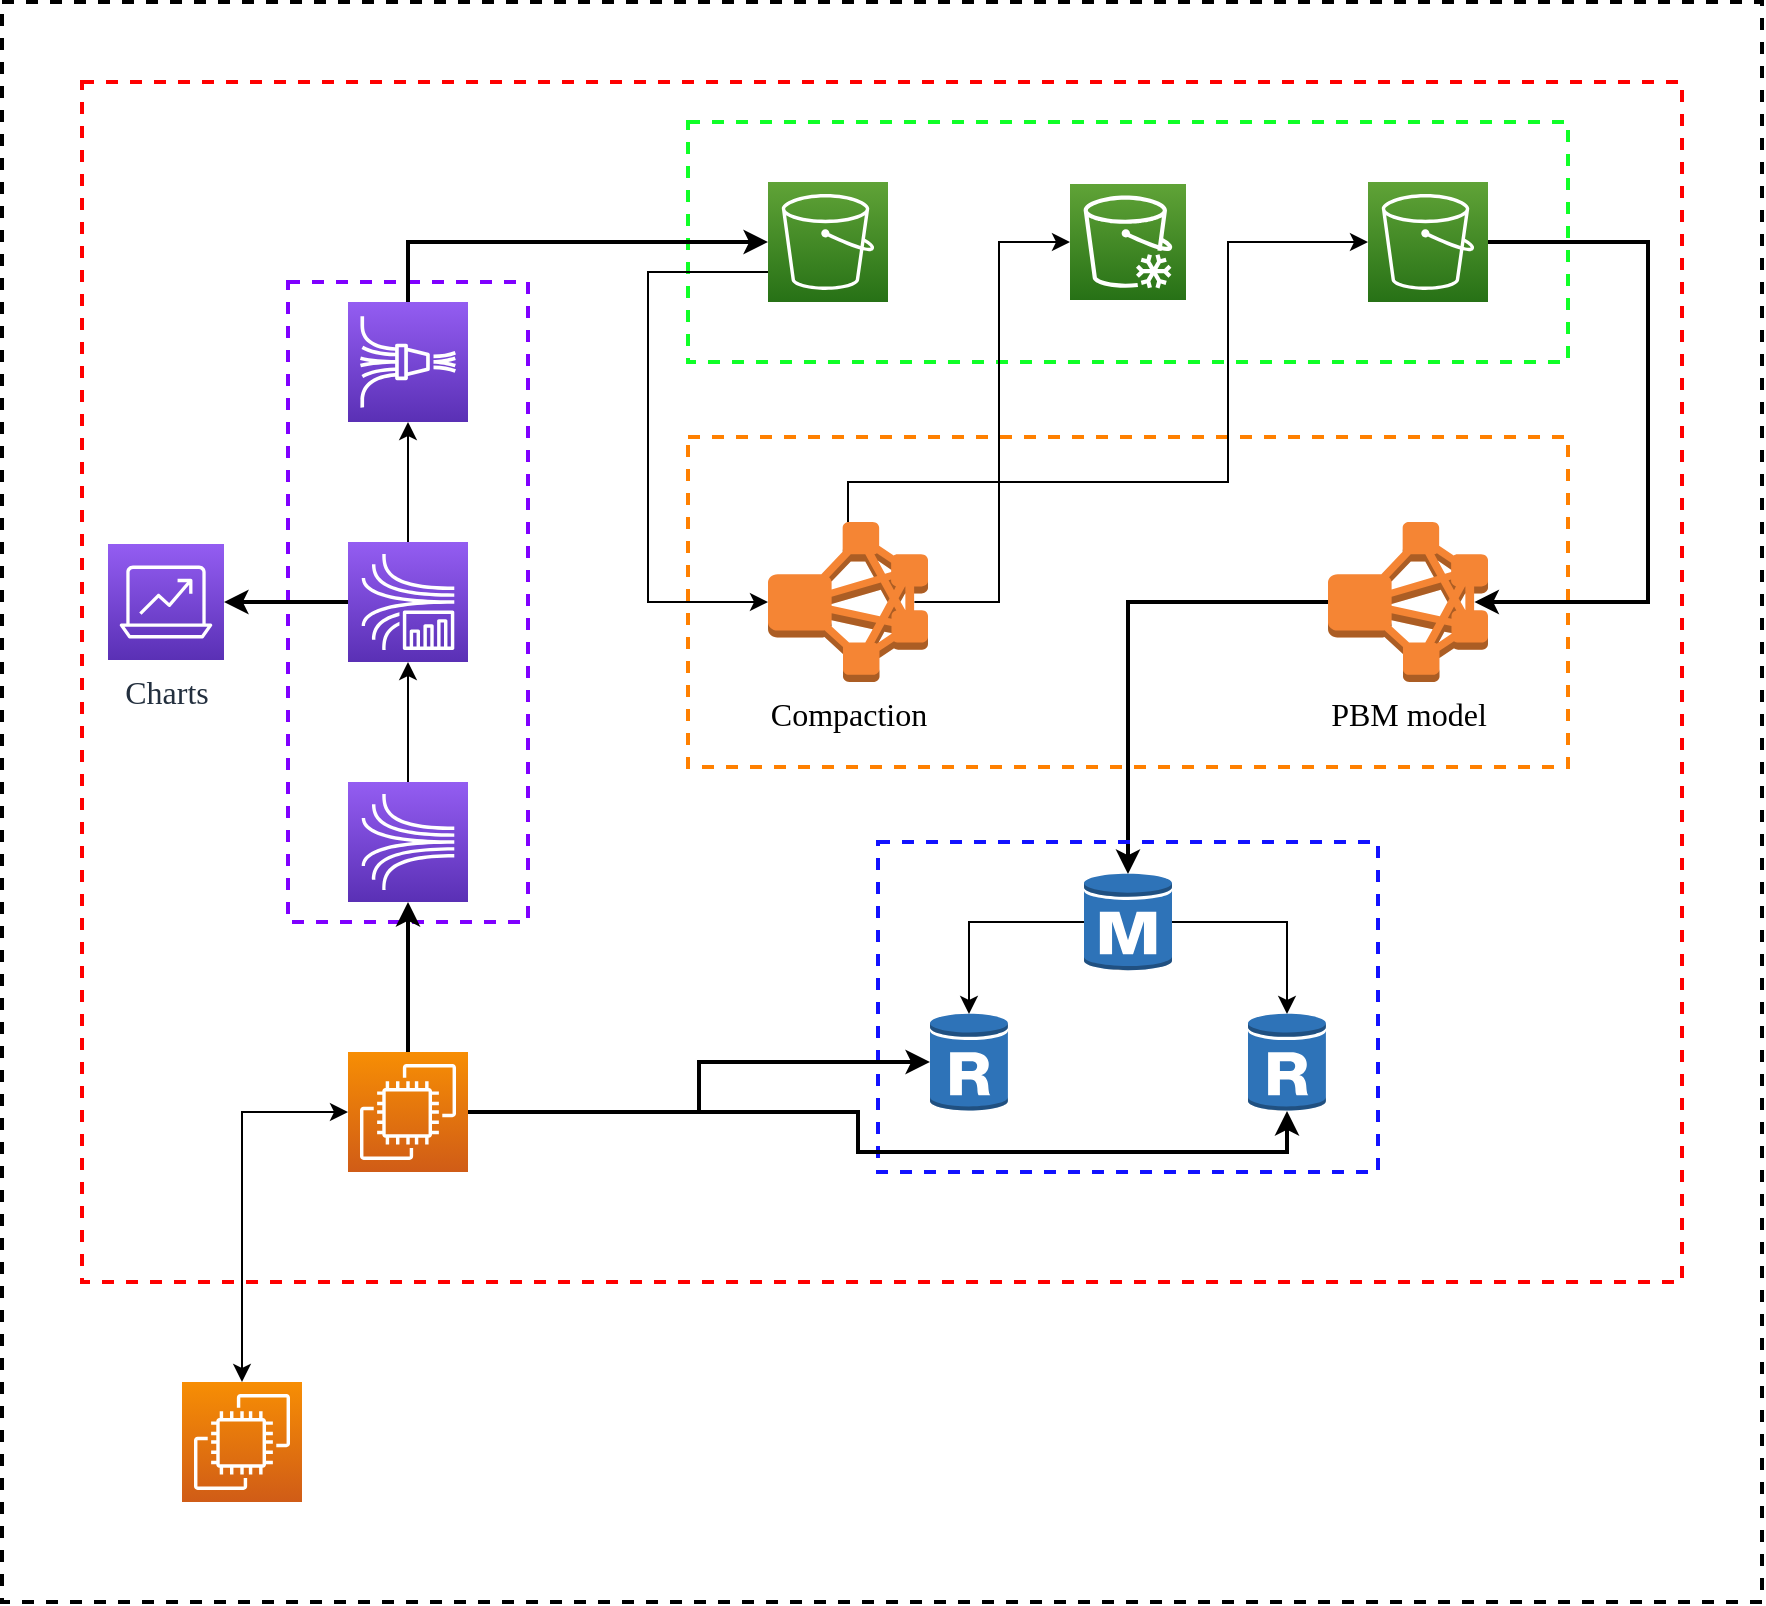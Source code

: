 <mxfile version="15.5.4" type="embed"><diagram id="g-2kLw075Nzn8syZm8IP" name="Page-1"><mxGraphModel dx="3536" dy="1251" grid="1" gridSize="10" guides="1" tooltips="1" connect="1" arrows="1" fold="1" page="0" pageScale="1" pageWidth="827" pageHeight="1169" math="0" shadow="0"><root><mxCell id="0"/><mxCell id="1" parent="0"/><mxCell id="5" value="" style="rounded=0;whiteSpace=wrap;html=1;dashed=1;strokeColor=#000000;strokeWidth=2;fillColor=none;" vertex="1" parent="1"><mxGeometry x="-1680" y="-40" width="880" height="800" as="geometry"/></mxCell><mxCell id="YGCd123q43NfIVN3cXwZ-2" value="" style="rounded=0;whiteSpace=wrap;html=1;dashed=1;strokeColor=#FF0000;strokeWidth=2;fillColor=none;" parent="1" vertex="1"><mxGeometry x="-1640" width="800" height="600" as="geometry"/></mxCell><mxCell id="YGCd123q43NfIVN3cXwZ-40" value="" style="rounded=0;whiteSpace=wrap;html=1;dashed=1;fontFamily=Times New Roman;fontSize=16;fontColor=default;strokeColor=#7F00FF;strokeWidth=2;fillColor=none;align=left;" parent="1" vertex="1"><mxGeometry x="-1537" y="100" width="120" height="320" as="geometry"/></mxCell><mxCell id="YGCd123q43NfIVN3cXwZ-29" value="" style="rounded=0;whiteSpace=wrap;html=1;dashed=1;fontFamily=Times New Roman;fontSize=16;fontColor=default;strokeColor=#FF8000;strokeWidth=2;fillColor=none;align=left;" parent="1" vertex="1"><mxGeometry x="-1337" y="177.5" width="440" height="165" as="geometry"/></mxCell><mxCell id="YGCd123q43NfIVN3cXwZ-41" style="edgeStyle=orthogonalEdgeStyle;rounded=0;orthogonalLoop=1;jettySize=auto;html=1;exitX=0;exitY=0.5;exitDx=0;exitDy=0;exitPerimeter=0;entryX=0.5;entryY=0.02;entryDx=0;entryDy=0;entryPerimeter=0;fontFamily=Times New Roman;fontSize=16;fontColor=default;strokeWidth=2;" parent="1" source="YGCd123q43NfIVN3cXwZ-3" target="YGCd123q43NfIVN3cXwZ-12" edge="1"><mxGeometry relative="1" as="geometry"/></mxCell><mxCell id="YGCd123q43NfIVN3cXwZ-3" value="&lt;font face=&quot;Times New Roman&quot; style=&quot;font-size: 16px;&quot;&gt;PBM model&lt;/font&gt;" style="outlineConnect=0;dashed=0;verticalLabelPosition=bottom;verticalAlign=top;align=center;html=1;shape=mxgraph.aws3.emr_cluster;fillColor=#F58534;gradientColor=none;fontFamily=Helvetica;fontSize=12;fontColor=default;strokeColor=#FF0000;strokeWidth=2;" parent="1" vertex="1"><mxGeometry x="-1017" y="220" width="80" height="80" as="geometry"/></mxCell><mxCell id="YGCd123q43NfIVN3cXwZ-4" value="" style="rounded=0;whiteSpace=wrap;html=1;dashed=1;fontFamily=Times New Roman;fontSize=16;fontColor=default;strokeColor=#0FFF27;strokeWidth=2;fillColor=none;align=left;" parent="1" vertex="1"><mxGeometry x="-1337" y="20" width="440" height="120" as="geometry"/></mxCell><mxCell id="YGCd123q43NfIVN3cXwZ-56" style="edgeStyle=orthogonalEdgeStyle;rounded=0;orthogonalLoop=1;jettySize=auto;html=1;exitX=0;exitY=0.75;exitDx=0;exitDy=0;exitPerimeter=0;entryX=0;entryY=0.5;entryDx=0;entryDy=0;entryPerimeter=0;fontFamily=Times New Roman;fontSize=16;fontColor=default;strokeWidth=1;" parent="1" source="YGCd123q43NfIVN3cXwZ-5" target="YGCd123q43NfIVN3cXwZ-23" edge="1"><mxGeometry relative="1" as="geometry"><Array as="points"><mxPoint x="-1357" y="95"/><mxPoint x="-1357" y="260"/></Array></mxGeometry></mxCell><mxCell id="YGCd123q43NfIVN3cXwZ-5" value="&lt;font style=&quot;font-size: 16px&quot; color=&quot;#ffffff&quot;&gt;Raw data&lt;/font&gt;" style="sketch=0;points=[[0,0,0],[0.25,0,0],[0.5,0,0],[0.75,0,0],[1,0,0],[0,1,0],[0.25,1,0],[0.5,1,0],[0.75,1,0],[1,1,0],[0,0.25,0],[0,0.5,0],[0,0.75,0],[1,0.25,0],[1,0.5,0],[1,0.75,0]];outlineConnect=0;fontColor=#232F3E;gradientColor=#60A337;gradientDirection=north;fillColor=#277116;strokeColor=#ffffff;dashed=0;verticalLabelPosition=bottom;verticalAlign=top;align=center;html=1;fontSize=12;fontStyle=0;aspect=fixed;shape=mxgraph.aws4.resourceIcon;resIcon=mxgraph.aws4.s3;fontFamily=Times New Roman;" parent="1" vertex="1"><mxGeometry x="-1297" y="50" width="60" height="60" as="geometry"/></mxCell><mxCell id="YGCd123q43NfIVN3cXwZ-54" style="edgeStyle=orthogonalEdgeStyle;rounded=0;orthogonalLoop=1;jettySize=auto;html=1;exitX=1;exitY=0.5;exitDx=0;exitDy=0;exitPerimeter=0;entryX=0.915;entryY=0.5;entryDx=0;entryDy=0;entryPerimeter=0;fontFamily=Times New Roman;fontSize=16;fontColor=default;strokeWidth=2;" parent="1" source="YGCd123q43NfIVN3cXwZ-6" target="YGCd123q43NfIVN3cXwZ-3" edge="1"><mxGeometry relative="1" as="geometry"><Array as="points"><mxPoint x="-857" y="80"/><mxPoint x="-857" y="260"/></Array></mxGeometry></mxCell><mxCell id="YGCd123q43NfIVN3cXwZ-6" value="&lt;font style=&quot;font-size: 16px&quot; color=&quot;#ffffff&quot;&gt;Compacted data&lt;/font&gt;" style="sketch=0;points=[[0,0,0],[0.25,0,0],[0.5,0,0],[0.75,0,0],[1,0,0],[0,1,0],[0.25,1,0],[0.5,1,0],[0.75,1,0],[1,1,0],[0,0.25,0],[0,0.5,0],[0,0.75,0],[1,0.25,0],[1,0.5,0],[1,0.75,0]];outlineConnect=0;fontColor=#232F3E;gradientColor=#60A337;gradientDirection=north;fillColor=#277116;strokeColor=#ffffff;dashed=0;verticalLabelPosition=bottom;verticalAlign=top;align=center;html=1;fontSize=12;fontStyle=0;aspect=fixed;shape=mxgraph.aws4.resourceIcon;resIcon=mxgraph.aws4.s3;fontFamily=Times New Roman;" parent="1" vertex="1"><mxGeometry x="-997" y="50" width="60" height="60" as="geometry"/></mxCell><mxCell id="YGCd123q43NfIVN3cXwZ-8" value="&lt;font style=&quot;font-size: 16px&quot; color=&quot;#ffffff&quot;&gt;Archive&lt;/font&gt;" style="sketch=0;points=[[0,0,0],[0.25,0,0],[0.5,0,0],[0.75,0,0],[1,0,0],[0,1,0],[0.25,1,0],[0.5,1,0],[0.75,1,0],[1,1,0],[0,0.25,0],[0,0.5,0],[0,0.75,0],[1,0.25,0],[1,0.5,0],[1,0.75,0]];outlineConnect=0;fontColor=#232F3E;gradientColor=#60A337;gradientDirection=north;fillColor=#277116;strokeColor=#ffffff;dashed=0;verticalLabelPosition=bottom;verticalAlign=top;align=center;html=1;fontSize=12;fontStyle=0;aspect=fixed;shape=mxgraph.aws4.resourceIcon;resIcon=mxgraph.aws4.glacier;fontFamily=Times New Roman;" parent="1" vertex="1"><mxGeometry x="-1146" y="51" width="58" height="58" as="geometry"/></mxCell><mxCell id="YGCd123q43NfIVN3cXwZ-10" value="" style="rounded=0;whiteSpace=wrap;html=1;dashed=1;fontFamily=Times New Roman;fontSize=16;fontColor=default;strokeColor=#1212FF;strokeWidth=2;fillColor=none;align=left;" parent="1" vertex="1"><mxGeometry x="-1242" y="380" width="250" height="165" as="geometry"/></mxCell><mxCell id="YGCd123q43NfIVN3cXwZ-17" style="edgeStyle=orthogonalEdgeStyle;rounded=0;orthogonalLoop=1;jettySize=auto;html=1;exitX=1;exitY=0.5;exitDx=0;exitDy=0;exitPerimeter=0;entryX=0.5;entryY=0.02;entryDx=0;entryDy=0;entryPerimeter=0;fontFamily=Times New Roman;fontSize=16;fontColor=default;" parent="1" source="YGCd123q43NfIVN3cXwZ-12" target="YGCd123q43NfIVN3cXwZ-15" edge="1"><mxGeometry relative="1" as="geometry"/></mxCell><mxCell id="YGCd123q43NfIVN3cXwZ-18" style="edgeStyle=orthogonalEdgeStyle;rounded=0;orthogonalLoop=1;jettySize=auto;html=1;exitX=0;exitY=0.5;exitDx=0;exitDy=0;exitPerimeter=0;entryX=0.5;entryY=0.02;entryDx=0;entryDy=0;entryPerimeter=0;fontFamily=Times New Roman;fontSize=16;fontColor=default;" parent="1" source="YGCd123q43NfIVN3cXwZ-12" target="YGCd123q43NfIVN3cXwZ-14" edge="1"><mxGeometry relative="1" as="geometry"/></mxCell><mxCell id="YGCd123q43NfIVN3cXwZ-12" value="" style="outlineConnect=0;dashed=0;verticalLabelPosition=bottom;verticalAlign=top;align=center;html=1;shape=mxgraph.aws3.rds_db_instance;fillColor=#2E73B8;gradientColor=none;fontFamily=Times New Roman;fontSize=16;fontColor=default;strokeColor=#0FFF27;strokeWidth=2;" parent="1" vertex="1"><mxGeometry x="-1139" y="395" width="44" height="50" as="geometry"/></mxCell><mxCell id="YGCd123q43NfIVN3cXwZ-14" value="" style="outlineConnect=0;dashed=0;verticalLabelPosition=bottom;verticalAlign=top;align=center;html=1;shape=mxgraph.aws3.rds_db_instance_read_replica;fillColor=#2E73B8;gradientColor=none;fontFamily=Times New Roman;fontSize=16;fontColor=default;strokeColor=#1212FF;strokeWidth=2;" parent="1" vertex="1"><mxGeometry x="-1216" y="465" width="39" height="50" as="geometry"/></mxCell><mxCell id="YGCd123q43NfIVN3cXwZ-15" value="" style="outlineConnect=0;dashed=0;verticalLabelPosition=bottom;verticalAlign=top;align=center;html=1;shape=mxgraph.aws3.rds_db_instance_read_replica;fillColor=#2E73B8;gradientColor=none;fontFamily=Times New Roman;fontSize=16;fontColor=default;strokeColor=#1212FF;strokeWidth=2;" parent="1" vertex="1"><mxGeometry x="-1057" y="465" width="39" height="50" as="geometry"/></mxCell><mxCell id="YGCd123q43NfIVN3cXwZ-57" style="edgeStyle=orthogonalEdgeStyle;rounded=0;orthogonalLoop=1;jettySize=auto;html=1;exitX=0.915;exitY=0.5;exitDx=0;exitDy=0;exitPerimeter=0;entryX=0;entryY=0.5;entryDx=0;entryDy=0;entryPerimeter=0;fontFamily=Times New Roman;fontSize=16;fontColor=default;strokeWidth=1;" parent="1" source="YGCd123q43NfIVN3cXwZ-23" target="YGCd123q43NfIVN3cXwZ-8" edge="1"><mxGeometry relative="1" as="geometry"/></mxCell><mxCell id="YGCd123q43NfIVN3cXwZ-59" style="edgeStyle=orthogonalEdgeStyle;rounded=0;orthogonalLoop=1;jettySize=auto;html=1;exitX=0.5;exitY=0;exitDx=0;exitDy=0;exitPerimeter=0;entryX=0;entryY=0.5;entryDx=0;entryDy=0;entryPerimeter=0;fontFamily=Times New Roman;fontSize=16;fontColor=default;strokeWidth=1;" parent="1" source="YGCd123q43NfIVN3cXwZ-23" target="YGCd123q43NfIVN3cXwZ-6" edge="1"><mxGeometry relative="1" as="geometry"><Array as="points"><mxPoint x="-1257" y="200"/><mxPoint x="-1067" y="200"/><mxPoint x="-1067" y="80"/></Array></mxGeometry></mxCell><mxCell id="YGCd123q43NfIVN3cXwZ-23" value="&lt;font face=&quot;Times New Roman&quot; style=&quot;font-size: 16px;&quot;&gt;Compaction&lt;/font&gt;" style="outlineConnect=0;dashed=0;verticalLabelPosition=bottom;verticalAlign=top;align=center;html=1;shape=mxgraph.aws3.emr_cluster;fillColor=#F58534;gradientColor=none;fontFamily=Helvetica;fontSize=12;fontColor=default;strokeColor=#FF0000;strokeWidth=2;" parent="1" vertex="1"><mxGeometry x="-1297" y="220" width="80" height="80" as="geometry"/></mxCell><mxCell id="YGCd123q43NfIVN3cXwZ-37" style="edgeStyle=orthogonalEdgeStyle;rounded=0;orthogonalLoop=1;jettySize=auto;html=1;exitX=0.5;exitY=0;exitDx=0;exitDy=0;exitPerimeter=0;entryX=0.5;entryY=1;entryDx=0;entryDy=0;entryPerimeter=0;fontFamily=Times New Roman;fontSize=16;fontColor=default;strokeWidth=1;" parent="1" source="YGCd123q43NfIVN3cXwZ-32" target="YGCd123q43NfIVN3cXwZ-34" edge="1"><mxGeometry relative="1" as="geometry"/></mxCell><mxCell id="YGCd123q43NfIVN3cXwZ-32" value="" style="sketch=0;points=[[0,0,0],[0.25,0,0],[0.5,0,0],[0.75,0,0],[1,0,0],[0,1,0],[0.25,1,0],[0.5,1,0],[0.75,1,0],[1,1,0],[0,0.25,0],[0,0.5,0],[0,0.75,0],[1,0.25,0],[1,0.5,0],[1,0.75,0]];outlineConnect=0;fontColor=#232F3E;gradientColor=#945DF2;gradientDirection=north;fillColor=#5A30B5;strokeColor=#ffffff;dashed=0;verticalLabelPosition=bottom;verticalAlign=top;align=center;html=1;fontSize=12;fontStyle=0;aspect=fixed;shape=mxgraph.aws4.resourceIcon;resIcon=mxgraph.aws4.kinesis;fontFamily=Times New Roman;" parent="1" vertex="1"><mxGeometry x="-1507" y="350" width="60" height="60" as="geometry"/></mxCell><mxCell id="YGCd123q43NfIVN3cXwZ-38" style="edgeStyle=orthogonalEdgeStyle;rounded=0;orthogonalLoop=1;jettySize=auto;html=1;exitX=0.5;exitY=0;exitDx=0;exitDy=0;exitPerimeter=0;fontFamily=Times New Roman;fontSize=16;fontColor=default;strokeWidth=1;" parent="1" source="YGCd123q43NfIVN3cXwZ-34" target="YGCd123q43NfIVN3cXwZ-36" edge="1"><mxGeometry relative="1" as="geometry"/></mxCell><mxCell id="YGCd123q43NfIVN3cXwZ-47" style="edgeStyle=orthogonalEdgeStyle;rounded=0;orthogonalLoop=1;jettySize=auto;html=1;exitX=0;exitY=0.5;exitDx=0;exitDy=0;exitPerimeter=0;entryX=1;entryY=0.5;entryDx=0;entryDy=0;entryPerimeter=0;fontFamily=Times New Roman;fontSize=15;fontColor=default;strokeWidth=2;" parent="1" source="YGCd123q43NfIVN3cXwZ-34" target="YGCd123q43NfIVN3cXwZ-46" edge="1"><mxGeometry relative="1" as="geometry"/></mxCell><mxCell id="YGCd123q43NfIVN3cXwZ-34" value="" style="sketch=0;points=[[0,0,0],[0.25,0,0],[0.5,0,0],[0.75,0,0],[1,0,0],[0,1,0],[0.25,1,0],[0.5,1,0],[0.75,1,0],[1,1,0],[0,0.25,0],[0,0.5,0],[0,0.75,0],[1,0.25,0],[1,0.5,0],[1,0.75,0]];outlineConnect=0;fontColor=#232F3E;gradientColor=#945DF2;gradientDirection=north;fillColor=#5A30B5;strokeColor=#ffffff;dashed=0;verticalLabelPosition=bottom;verticalAlign=top;align=center;html=1;fontSize=12;fontStyle=0;aspect=fixed;shape=mxgraph.aws4.resourceIcon;resIcon=mxgraph.aws4.kinesis_data_analytics;fontFamily=Times New Roman;" parent="1" vertex="1"><mxGeometry x="-1507" y="230" width="60" height="60" as="geometry"/></mxCell><mxCell id="YGCd123q43NfIVN3cXwZ-39" style="edgeStyle=orthogonalEdgeStyle;rounded=0;orthogonalLoop=1;jettySize=auto;html=1;exitX=0.5;exitY=0;exitDx=0;exitDy=0;exitPerimeter=0;entryX=0;entryY=0.5;entryDx=0;entryDy=0;entryPerimeter=0;fontFamily=Times New Roman;fontSize=16;fontColor=default;strokeWidth=2;" parent="1" source="YGCd123q43NfIVN3cXwZ-36" target="YGCd123q43NfIVN3cXwZ-5" edge="1"><mxGeometry relative="1" as="geometry"/></mxCell><mxCell id="YGCd123q43NfIVN3cXwZ-36" value="" style="sketch=0;points=[[0,0,0],[0.25,0,0],[0.5,0,0],[0.75,0,0],[1,0,0],[0,1,0],[0.25,1,0],[0.5,1,0],[0.75,1,0],[1,1,0],[0,0.25,0],[0,0.5,0],[0,0.75,0],[1,0.25,0],[1,0.5,0],[1,0.75,0]];outlineConnect=0;fontColor=#232F3E;gradientColor=#945DF2;gradientDirection=north;fillColor=#5A30B5;strokeColor=#ffffff;dashed=0;verticalLabelPosition=bottom;verticalAlign=top;align=center;html=1;fontSize=12;fontStyle=0;aspect=fixed;shape=mxgraph.aws4.resourceIcon;resIcon=mxgraph.aws4.kinesis_data_firehose;fontFamily=Times New Roman;" parent="1" vertex="1"><mxGeometry x="-1507" y="110" width="60" height="60" as="geometry"/></mxCell><mxCell id="YGCd123q43NfIVN3cXwZ-45" style="edgeStyle=orthogonalEdgeStyle;rounded=0;orthogonalLoop=1;jettySize=auto;html=1;exitX=0.5;exitY=0;exitDx=0;exitDy=0;exitPerimeter=0;entryX=0.5;entryY=1;entryDx=0;entryDy=0;entryPerimeter=0;fontFamily=Times New Roman;fontSize=15;fontColor=default;strokeWidth=2;" parent="1" source="YGCd123q43NfIVN3cXwZ-42" target="YGCd123q43NfIVN3cXwZ-32" edge="1"><mxGeometry relative="1" as="geometry"/></mxCell><mxCell id="YGCd123q43NfIVN3cXwZ-48" style="edgeStyle=orthogonalEdgeStyle;rounded=0;orthogonalLoop=1;jettySize=auto;html=1;exitX=1;exitY=0.5;exitDx=0;exitDy=0;exitPerimeter=0;entryX=0;entryY=0.5;entryDx=0;entryDy=0;entryPerimeter=0;fontFamily=Times New Roman;fontSize=16;fontColor=default;strokeWidth=2;" parent="1" source="YGCd123q43NfIVN3cXwZ-42" target="YGCd123q43NfIVN3cXwZ-14" edge="1"><mxGeometry relative="1" as="geometry"/></mxCell><mxCell id="YGCd123q43NfIVN3cXwZ-49" style="edgeStyle=orthogonalEdgeStyle;rounded=0;orthogonalLoop=1;jettySize=auto;html=1;entryX=0.5;entryY=0.99;entryDx=0;entryDy=0;entryPerimeter=0;fontFamily=Times New Roman;fontSize=16;fontColor=default;strokeWidth=2;" parent="1" source="YGCd123q43NfIVN3cXwZ-42" target="YGCd123q43NfIVN3cXwZ-15" edge="1"><mxGeometry relative="1" as="geometry"/></mxCell><mxCell id="YGCd123q43NfIVN3cXwZ-42" value="&lt;font style=&quot;font-size: 15px&quot; color=&quot;#ffffff&quot;&gt;Flask API&lt;/font&gt;" style="sketch=0;points=[[0,0,0],[0.25,0,0],[0.5,0,0],[0.75,0,0],[1,0,0],[0,1,0],[0.25,1,0],[0.5,1,0],[0.75,1,0],[1,1,0],[0,0.25,0],[0,0.5,0],[0,0.75,0],[1,0.25,0],[1,0.5,0],[1,0.75,0]];outlineConnect=0;fontColor=#232F3E;gradientColor=#F78E04;gradientDirection=north;fillColor=#D05C17;strokeColor=#ffffff;dashed=0;verticalLabelPosition=bottom;verticalAlign=top;align=center;html=1;fontSize=12;fontStyle=0;aspect=fixed;shape=mxgraph.aws4.resourceIcon;resIcon=mxgraph.aws4.ec2;fontFamily=Times New Roman;" parent="1" vertex="1"><mxGeometry x="-1507" y="485" width="60" height="60" as="geometry"/></mxCell><mxCell id="YGCd123q43NfIVN3cXwZ-43" value="&lt;font style=&quot;font-size: 15px&quot; color=&quot;#ffffff&quot;&gt;Requests&lt;br&gt;generator&lt;/font&gt;" style="sketch=0;points=[[0,0,0],[0.25,0,0],[0.5,0,0],[0.75,0,0],[1,0,0],[0,1,0],[0.25,1,0],[0.5,1,0],[0.75,1,0],[1,1,0],[0,0.25,0],[0,0.5,0],[0,0.75,0],[1,0.25,0],[1,0.5,0],[1,0.75,0]];outlineConnect=0;fontColor=#232F3E;gradientColor=#F78E04;gradientDirection=north;fillColor=#D05C17;strokeColor=#ffffff;dashed=0;verticalLabelPosition=bottom;verticalAlign=top;align=center;html=1;fontSize=12;fontStyle=0;aspect=fixed;shape=mxgraph.aws4.resourceIcon;resIcon=mxgraph.aws4.ec2;fontFamily=Times New Roman;" parent="1" vertex="1"><mxGeometry x="-1590" y="650" width="60" height="60" as="geometry"/></mxCell><mxCell id="YGCd123q43NfIVN3cXwZ-46" value="&lt;font style=&quot;font-size: 16px;&quot;&gt;Charts&lt;/font&gt;" style="sketch=0;points=[[0,0,0],[0.25,0,0],[0.5,0,0],[0.75,0,0],[1,0,0],[0,1,0],[0.25,1,0],[0.5,1,0],[0.75,1,0],[1,1,0],[0,0.25,0],[0,0.5,0],[0,0.75,0],[1,0.25,0],[1,0.5,0],[1,0.75,0]];outlineConnect=0;fontColor=#232F3E;gradientColor=#945DF2;gradientDirection=north;fillColor=#5A30B5;strokeColor=#ffffff;dashed=0;verticalLabelPosition=bottom;verticalAlign=top;align=center;html=1;fontSize=12;fontStyle=0;aspect=fixed;shape=mxgraph.aws4.resourceIcon;resIcon=mxgraph.aws4.analytics;fontFamily=Times New Roman;" parent="1" vertex="1"><mxGeometry x="-1627" y="231" width="58" height="58" as="geometry"/></mxCell><mxCell id="4" value="" style="endArrow=classic;startArrow=classic;html=1;rounded=0;fontColor=#FFFFFF;entryX=0;entryY=0.5;entryDx=0;entryDy=0;entryPerimeter=0;exitX=0.5;exitY=0;exitDx=0;exitDy=0;exitPerimeter=0;edgeStyle=orthogonalEdgeStyle;" edge="1" parent="1" source="YGCd123q43NfIVN3cXwZ-43" target="YGCd123q43NfIVN3cXwZ-42"><mxGeometry width="50" height="50" relative="1" as="geometry"><mxPoint x="-1600" y="580" as="sourcePoint"/><mxPoint x="-1550" y="530" as="targetPoint"/><Array as="points"><mxPoint x="-1560" y="515"/></Array></mxGeometry></mxCell></root></mxGraphModel></diagram></mxfile>